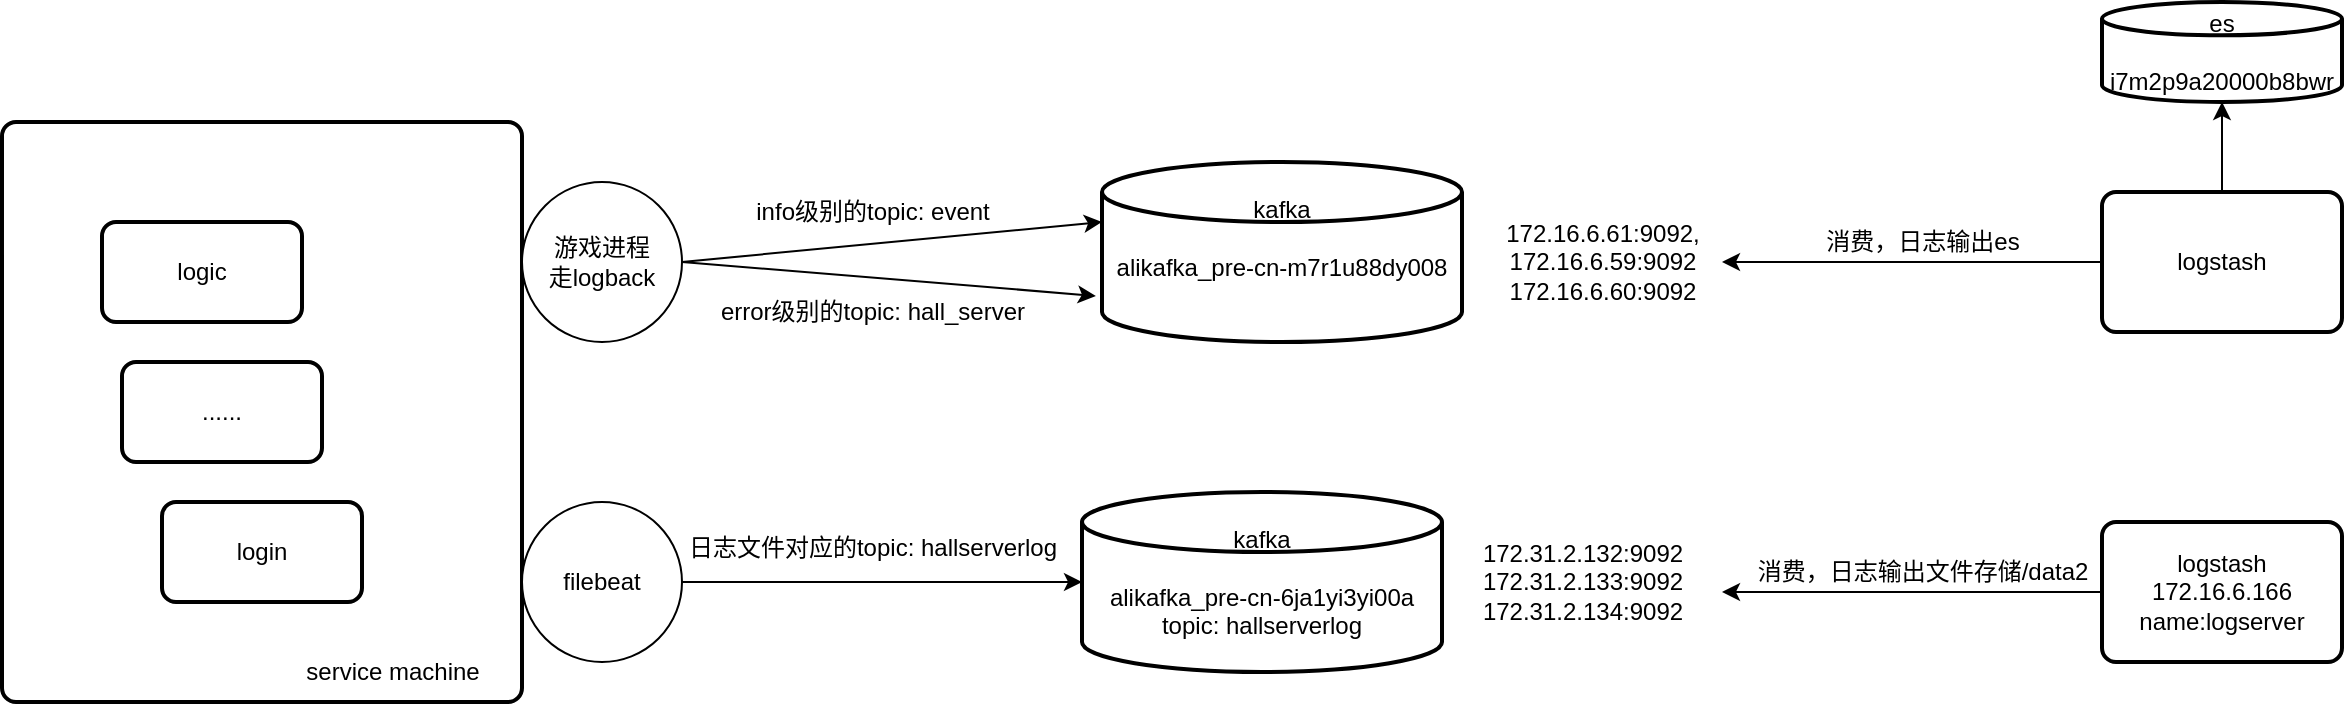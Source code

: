 <mxfile version="24.7.16">
  <diagram name="第 1 页" id="B_vIRFrC_-cKu0zpiYrf">
    <mxGraphModel dx="1434" dy="746" grid="1" gridSize="10" guides="1" tooltips="1" connect="1" arrows="1" fold="1" page="1" pageScale="1" pageWidth="4681" pageHeight="3300" math="0" shadow="0">
      <root>
        <mxCell id="0" />
        <mxCell id="1" parent="0" />
        <mxCell id="gRxAKoVO2HCfGQumd7b_-8" value="" style="group" vertex="1" connectable="0" parent="1">
          <mxGeometry x="150" y="170" width="260" height="290" as="geometry" />
        </mxCell>
        <mxCell id="gRxAKoVO2HCfGQumd7b_-4" value="" style="rounded=1;whiteSpace=wrap;html=1;absoluteArcSize=1;arcSize=14;strokeWidth=2;" vertex="1" parent="gRxAKoVO2HCfGQumd7b_-8">
          <mxGeometry width="260" height="290" as="geometry" />
        </mxCell>
        <mxCell id="gRxAKoVO2HCfGQumd7b_-1" value="logic" style="rounded=1;whiteSpace=wrap;html=1;absoluteArcSize=1;arcSize=14;strokeWidth=2;" vertex="1" parent="gRxAKoVO2HCfGQumd7b_-8">
          <mxGeometry x="50" y="50" width="100" height="50" as="geometry" />
        </mxCell>
        <mxCell id="gRxAKoVO2HCfGQumd7b_-2" value="login" style="rounded=1;whiteSpace=wrap;html=1;absoluteArcSize=1;arcSize=14;strokeWidth=2;" vertex="1" parent="gRxAKoVO2HCfGQumd7b_-8">
          <mxGeometry x="80" y="190" width="100" height="50" as="geometry" />
        </mxCell>
        <mxCell id="gRxAKoVO2HCfGQumd7b_-3" value="......" style="rounded=1;whiteSpace=wrap;html=1;absoluteArcSize=1;arcSize=14;strokeWidth=2;" vertex="1" parent="gRxAKoVO2HCfGQumd7b_-8">
          <mxGeometry x="60" y="120" width="100" height="50" as="geometry" />
        </mxCell>
        <mxCell id="gRxAKoVO2HCfGQumd7b_-5" value="service machine" style="text;html=1;align=center;verticalAlign=middle;resizable=0;points=[];autosize=1;strokeColor=none;fillColor=none;" vertex="1" parent="gRxAKoVO2HCfGQumd7b_-8">
          <mxGeometry x="140" y="260" width="110" height="30" as="geometry" />
        </mxCell>
        <mxCell id="gRxAKoVO2HCfGQumd7b_-13" value="游戏进程&lt;div&gt;走logback&lt;/div&gt;" style="ellipse;whiteSpace=wrap;html=1;aspect=fixed;" vertex="1" parent="1">
          <mxGeometry x="410" y="200" width="80" height="80" as="geometry" />
        </mxCell>
        <mxCell id="gRxAKoVO2HCfGQumd7b_-21" style="edgeStyle=orthogonalEdgeStyle;rounded=0;orthogonalLoop=1;jettySize=auto;html=1;exitX=1;exitY=0.5;exitDx=0;exitDy=0;" edge="1" parent="1" source="gRxAKoVO2HCfGQumd7b_-14" target="gRxAKoVO2HCfGQumd7b_-7">
          <mxGeometry relative="1" as="geometry" />
        </mxCell>
        <mxCell id="gRxAKoVO2HCfGQumd7b_-14" value="filebeat" style="ellipse;whiteSpace=wrap;html=1;aspect=fixed;" vertex="1" parent="1">
          <mxGeometry x="410" y="360" width="80" height="80" as="geometry" />
        </mxCell>
        <mxCell id="gRxAKoVO2HCfGQumd7b_-15" value="" style="endArrow=classic;html=1;rounded=0;entryX=0;entryY=0.333;entryDx=0;entryDy=0;entryPerimeter=0;" edge="1" parent="1" target="gRxAKoVO2HCfGQumd7b_-6">
          <mxGeometry width="50" height="50" relative="1" as="geometry">
            <mxPoint x="490" y="240" as="sourcePoint" />
            <mxPoint x="540" y="190" as="targetPoint" />
          </mxGeometry>
        </mxCell>
        <mxCell id="gRxAKoVO2HCfGQumd7b_-16" value="info级别的topic: &lt;span style=&quot;text-wrap-mode: wrap;&quot;&gt;event&lt;/span&gt;" style="text;html=1;align=center;verticalAlign=middle;resizable=0;points=[];autosize=1;strokeColor=none;fillColor=none;" vertex="1" parent="1">
          <mxGeometry x="515" y="200" width="140" height="30" as="geometry" />
        </mxCell>
        <mxCell id="gRxAKoVO2HCfGQumd7b_-17" value="" style="endArrow=classic;html=1;rounded=0;entryX=-0.017;entryY=0.744;entryDx=0;entryDy=0;entryPerimeter=0;exitX=1;exitY=0.5;exitDx=0;exitDy=0;" edge="1" parent="1" source="gRxAKoVO2HCfGQumd7b_-13" target="gRxAKoVO2HCfGQumd7b_-6">
          <mxGeometry width="50" height="50" relative="1" as="geometry">
            <mxPoint x="500" y="250" as="sourcePoint" />
            <mxPoint x="710" y="230" as="targetPoint" />
          </mxGeometry>
        </mxCell>
        <mxCell id="gRxAKoVO2HCfGQumd7b_-18" value="error级别的topic: &lt;span style=&quot;text-wrap-mode: wrap;&quot;&gt;hall_server&lt;/span&gt;" style="text;html=1;align=center;verticalAlign=middle;resizable=0;points=[];autosize=1;strokeColor=none;fillColor=none;" vertex="1" parent="1">
          <mxGeometry x="495" y="250" width="180" height="30" as="geometry" />
        </mxCell>
        <mxCell id="gRxAKoVO2HCfGQumd7b_-19" value="" style="group" vertex="1" connectable="0" parent="1">
          <mxGeometry x="690" y="355" width="310" height="90" as="geometry" />
        </mxCell>
        <mxCell id="gRxAKoVO2HCfGQumd7b_-7" value="kafka&lt;div&gt;&lt;br&gt;&lt;/div&gt;&lt;div&gt;alikafka_pre-cn-6ja1yi3yi00a&lt;/div&gt;&lt;div&gt;topic:&amp;nbsp;hallserverlog&lt;/div&gt;" style="strokeWidth=2;html=1;shape=mxgraph.flowchart.database;whiteSpace=wrap;" vertex="1" parent="gRxAKoVO2HCfGQumd7b_-19">
          <mxGeometry width="180" height="90" as="geometry" />
        </mxCell>
        <mxCell id="gRxAKoVO2HCfGQumd7b_-10" value="172.31.2.132:9092&lt;div&gt;172.31.2.133:9092&lt;/div&gt;&lt;div&gt;172.31.2.134:9092&lt;/div&gt;" style="text;html=1;align=center;verticalAlign=middle;resizable=0;points=[];autosize=1;strokeColor=none;fillColor=none;" vertex="1" parent="gRxAKoVO2HCfGQumd7b_-19">
          <mxGeometry x="190" y="15" width="120" height="60" as="geometry" />
        </mxCell>
        <mxCell id="gRxAKoVO2HCfGQumd7b_-20" value="" style="group" vertex="1" connectable="0" parent="1">
          <mxGeometry x="700" y="190" width="310" height="90" as="geometry" />
        </mxCell>
        <mxCell id="gRxAKoVO2HCfGQumd7b_-6" value="kafka&lt;div&gt;&lt;br&gt;&lt;/div&gt;&lt;div&gt;alikafka_pre-cn-m7r1u88dy008&lt;/div&gt;&lt;div&gt;&lt;br&gt;&lt;/div&gt;" style="strokeWidth=2;html=1;shape=mxgraph.flowchart.database;whiteSpace=wrap;" vertex="1" parent="gRxAKoVO2HCfGQumd7b_-20">
          <mxGeometry width="180" height="90" as="geometry" />
        </mxCell>
        <mxCell id="gRxAKoVO2HCfGQumd7b_-9" value="&lt;div style=&quot;text-wrap-mode: wrap;&quot;&gt;172.16.6.61:9092,&lt;/div&gt;&lt;div style=&quot;text-wrap-mode: wrap;&quot;&gt;172.16.6.59:9092&lt;/div&gt;&lt;div style=&quot;text-wrap-mode: wrap;&quot;&gt;172.16.6.60:9092&lt;/div&gt;" style="text;html=1;align=center;verticalAlign=middle;resizable=0;points=[];autosize=1;strokeColor=none;fillColor=none;" vertex="1" parent="gRxAKoVO2HCfGQumd7b_-20">
          <mxGeometry x="190" y="20" width="120" height="60" as="geometry" />
        </mxCell>
        <mxCell id="gRxAKoVO2HCfGQumd7b_-22" value="日志文件对应的topic:&amp;nbsp;hallserverlog" style="text;html=1;align=center;verticalAlign=middle;resizable=0;points=[];autosize=1;strokeColor=none;fillColor=none;" vertex="1" parent="1">
          <mxGeometry x="480" y="368" width="210" height="30" as="geometry" />
        </mxCell>
        <mxCell id="gRxAKoVO2HCfGQumd7b_-25" style="edgeStyle=orthogonalEdgeStyle;rounded=0;orthogonalLoop=1;jettySize=auto;html=1;exitX=0;exitY=0.5;exitDx=0;exitDy=0;" edge="1" parent="1" source="gRxAKoVO2HCfGQumd7b_-24">
          <mxGeometry relative="1" as="geometry">
            <mxPoint x="1010" y="405" as="targetPoint" />
          </mxGeometry>
        </mxCell>
        <mxCell id="gRxAKoVO2HCfGQumd7b_-24" value="logstash&lt;div&gt;172.16.6.166&lt;/div&gt;&lt;div&gt;name:logserver&lt;/div&gt;" style="rounded=1;whiteSpace=wrap;html=1;absoluteArcSize=1;arcSize=14;strokeWidth=2;" vertex="1" parent="1">
          <mxGeometry x="1200" y="370" width="120" height="70" as="geometry" />
        </mxCell>
        <mxCell id="gRxAKoVO2HCfGQumd7b_-26" value="消费，日志输出文件存储/data2" style="text;html=1;align=center;verticalAlign=middle;resizable=0;points=[];autosize=1;strokeColor=none;fillColor=none;" vertex="1" parent="1">
          <mxGeometry x="1015" y="380" width="190" height="30" as="geometry" />
        </mxCell>
        <mxCell id="gRxAKoVO2HCfGQumd7b_-27" style="edgeStyle=orthogonalEdgeStyle;rounded=0;orthogonalLoop=1;jettySize=auto;html=1;exitX=0;exitY=0.5;exitDx=0;exitDy=0;" edge="1" parent="1" source="gRxAKoVO2HCfGQumd7b_-28">
          <mxGeometry relative="1" as="geometry">
            <mxPoint x="1010" y="240" as="targetPoint" />
          </mxGeometry>
        </mxCell>
        <mxCell id="gRxAKoVO2HCfGQumd7b_-31" value="" style="edgeStyle=orthogonalEdgeStyle;rounded=0;orthogonalLoop=1;jettySize=auto;html=1;" edge="1" parent="1" source="gRxAKoVO2HCfGQumd7b_-28" target="gRxAKoVO2HCfGQumd7b_-30">
          <mxGeometry relative="1" as="geometry" />
        </mxCell>
        <mxCell id="gRxAKoVO2HCfGQumd7b_-28" value="logstash" style="rounded=1;whiteSpace=wrap;html=1;absoluteArcSize=1;arcSize=14;strokeWidth=2;" vertex="1" parent="1">
          <mxGeometry x="1200" y="205" width="120" height="70" as="geometry" />
        </mxCell>
        <mxCell id="gRxAKoVO2HCfGQumd7b_-29" value="消费，日志输出es" style="text;html=1;align=center;verticalAlign=middle;resizable=0;points=[];autosize=1;strokeColor=none;fillColor=none;" vertex="1" parent="1">
          <mxGeometry x="1050" y="215" width="120" height="30" as="geometry" />
        </mxCell>
        <mxCell id="gRxAKoVO2HCfGQumd7b_-30" value="es&lt;div&gt;&lt;br&gt;&lt;div&gt;i7m2p9a20000b8bwr&lt;/div&gt;&lt;/div&gt;" style="strokeWidth=2;html=1;shape=mxgraph.flowchart.database;whiteSpace=wrap;" vertex="1" parent="1">
          <mxGeometry x="1200" y="110" width="120" height="50" as="geometry" />
        </mxCell>
      </root>
    </mxGraphModel>
  </diagram>
</mxfile>
